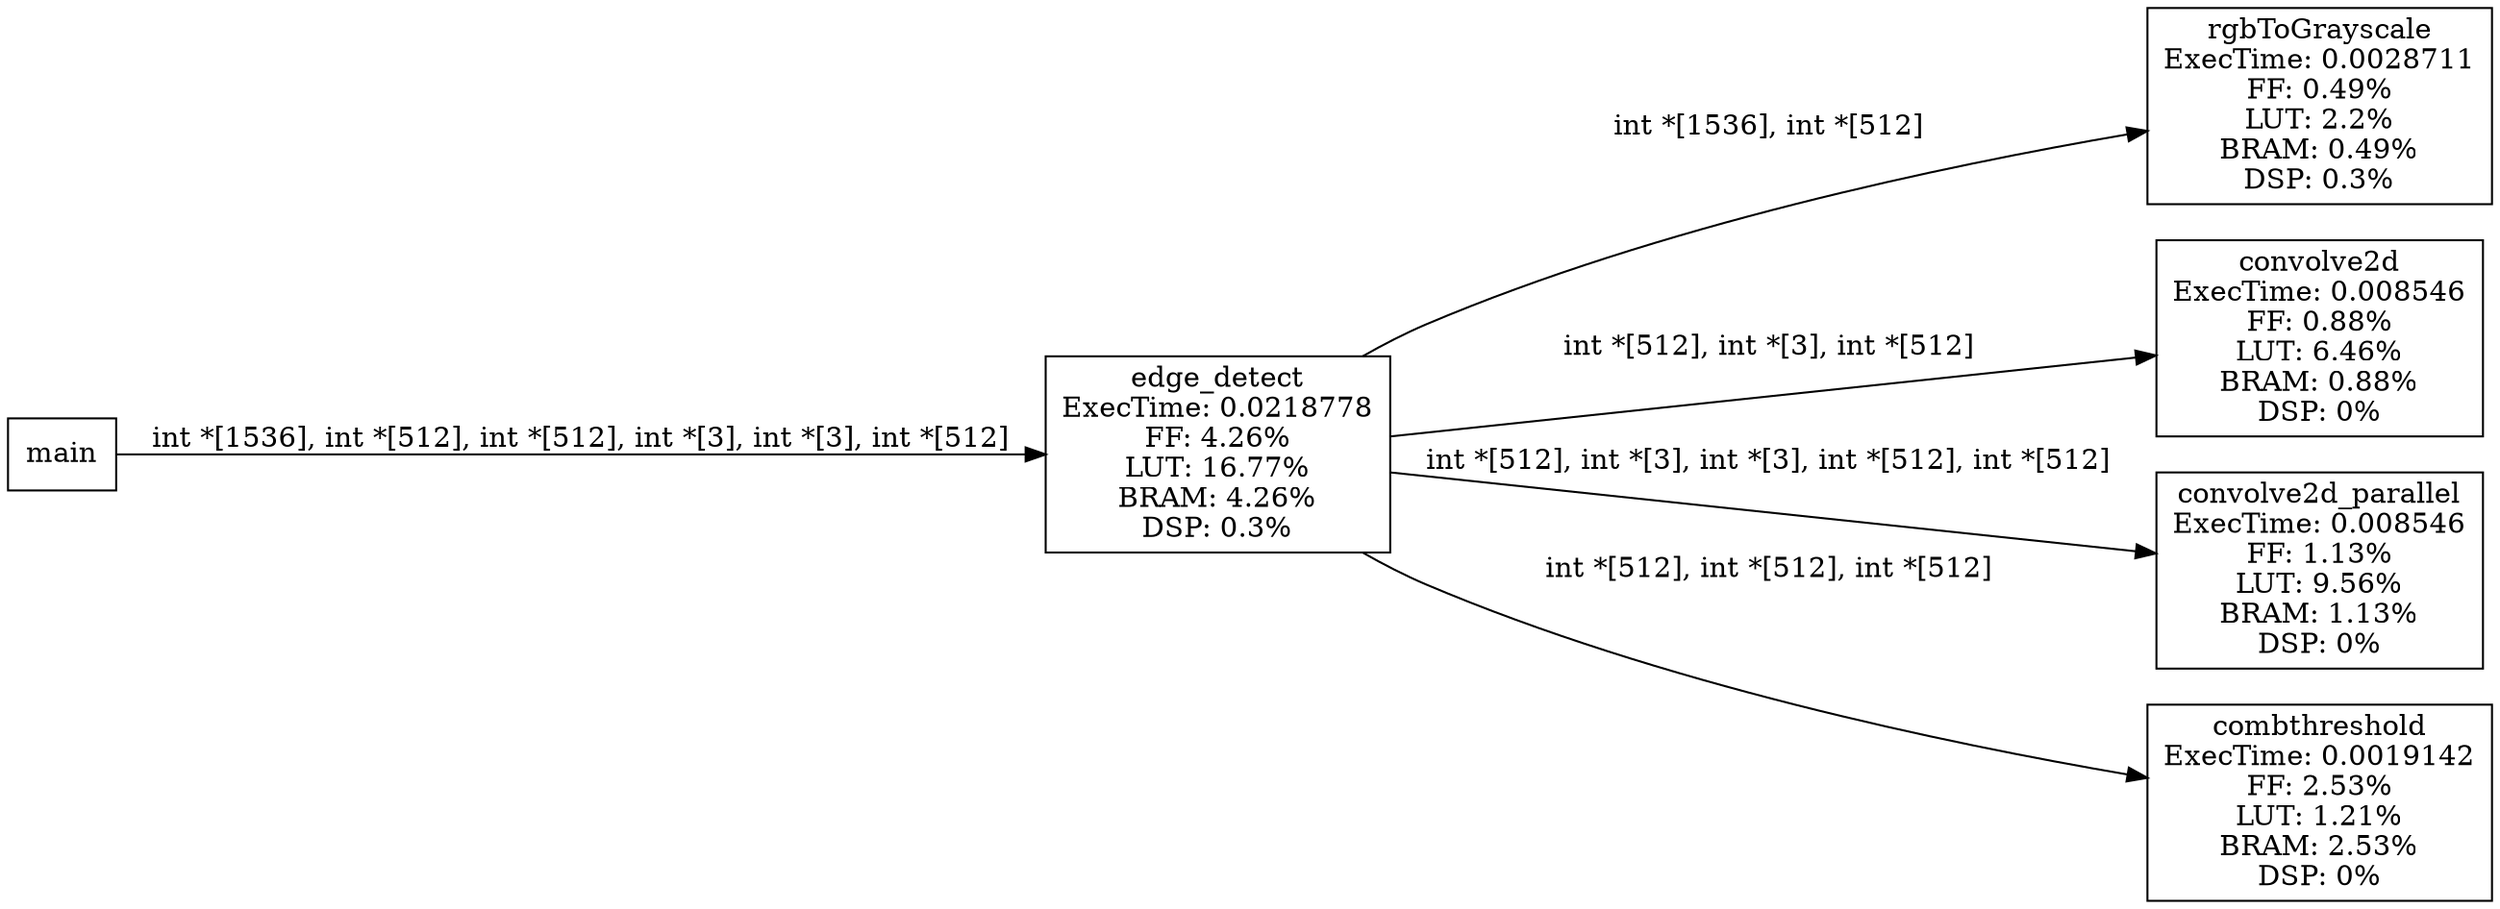digraph static_call_graph {
	rankdir=LR;
	node [shape=rectangle]

	"edge_detect" [label="edge_detect\nExecTime: 0.0218778\nFF: 4.26%\nLUT: 16.77%\nBRAM: 4.26%\nDSP: 0.3%"]
	"rgbToGrayscale" [label="rgbToGrayscale\nExecTime: 0.0028711\nFF: 0.49%\nLUT: 2.2%\nBRAM: 0.49%\nDSP: 0.3%"]
	"convolve2d" [label="convolve2d\nExecTime: 0.008546\nFF: 0.88%\nLUT: 6.46%\nBRAM: 0.88%\nDSP: 0%"]
	"convolve2d_parallel" [label="convolve2d_parallel\nExecTime: 0.008546\nFF: 1.13%\nLUT: 9.56%\nBRAM: 1.13%\nDSP: 0%"]
	"combthreshold" [label="combthreshold\nExecTime: 0.0019142\nFF: 2.53%\nLUT: 1.21%\nBRAM: 2.53%\nDSP: 0%"]

	"edge_detect"->"rgbToGrayscale" [label="int *[1536], int *[512]"];
	"edge_detect"->"convolve2d" [label="int *[512], int *[3], int *[512]"];
	"edge_detect"->"convolve2d_parallel" [label="int *[512], int *[3], int *[3], int *[512], int *[512]"];
	"edge_detect"->"combthreshold" [label="int *[512], int *[512], int *[512]"];
	"main"->"edge_detect" [label="int *[1536], int *[512], int *[512], int *[3], int *[3], int *[512]"];
}

